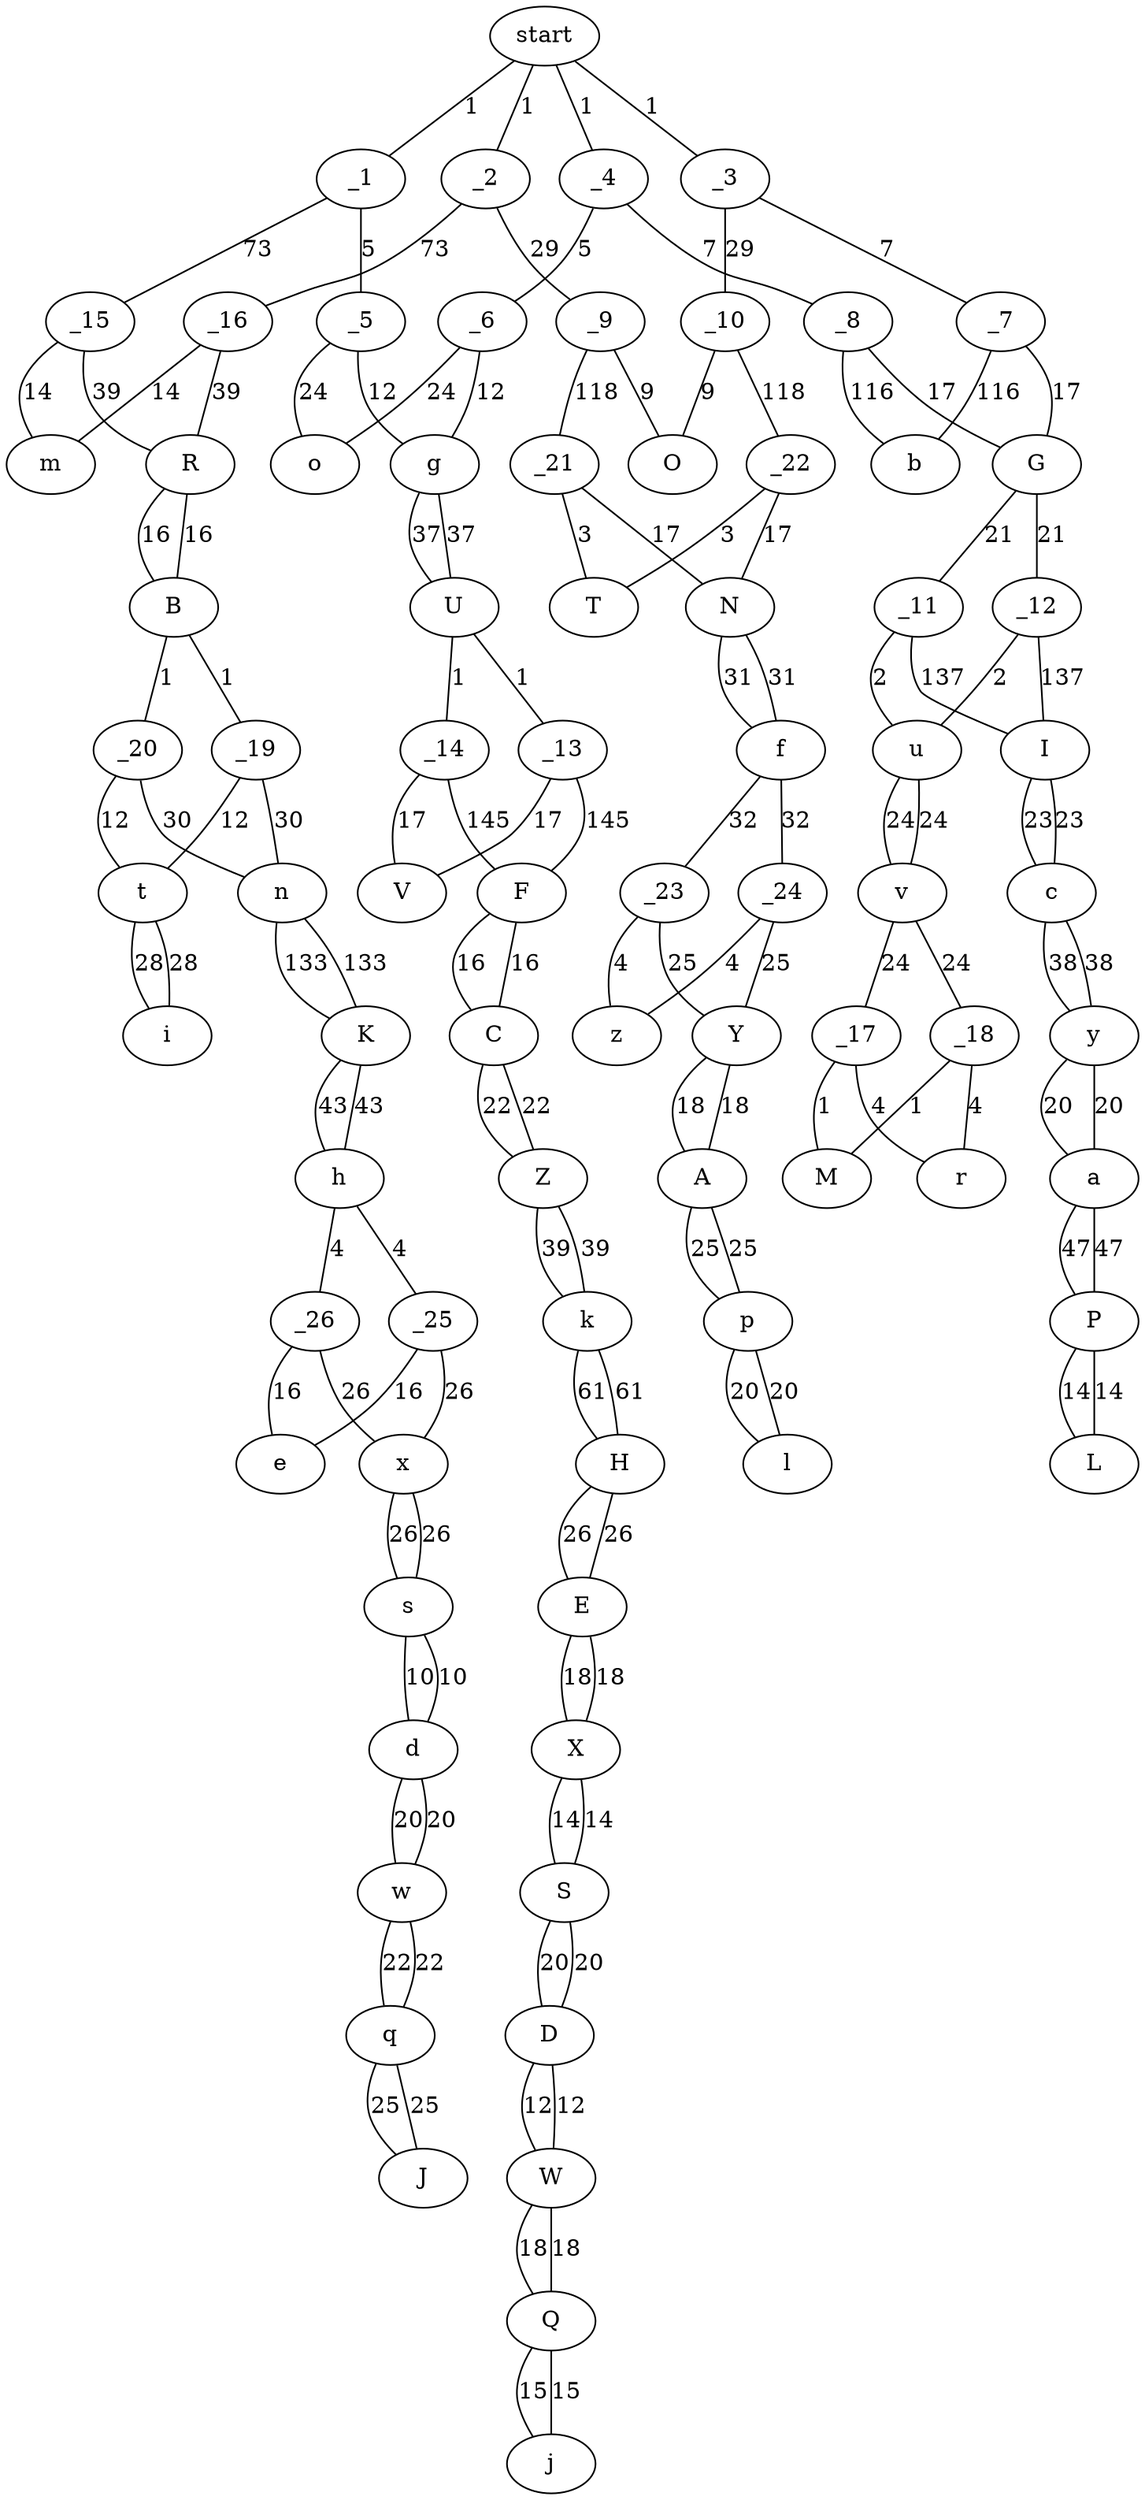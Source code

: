 graph {
    start -- _1[label="1"];
    start -- _2[label="1"];
    start -- _3[label="1"];
    start -- _4[label="1"];
    _1 -- _5[label="5"];
    _1 -- _15[label="73"];
    _2 -- _9[label="29"];
    _2 -- _16[label="73"];
    _3 -- _7[label="7"];
    _3 -- _10[label="29"];
    _4 -- _6[label="5"];
    _4 -- _8[label="7"];
    _5 -- g[label="12"];
    _5 -- o[label="24"];
    _6 -- g[label="12"];
    _6 -- o[label="24"];
    _7 -- G[label="17"];
    _7 -- b[label="116"];
    _8 -- G[label="17"];
    _8 -- b[label="116"];
    g -- U[label="37"];
    g -- U[label="37"];
    G -- _11[label="21"];
    G -- _12[label="21"];
    _9 -- O[label="9"];
    _9 -- _21[label="118"];
    _10 -- O[label="9"];
    _10 -- _22[label="118"];
    _11 -- u[label="2"];
    _11 -- I[label="137"];
    _12 -- u[label="2"];
    _12 -- I[label="137"];
    u -- v[label="24"];
    u -- v[label="24"];
    U -- _13[label="1"];
    U -- _14[label="1"];
    _13 -- V[label="17"];
    _13 -- F[label="145"];
    _14 -- V[label="17"];
    _14 -- F[label="145"];
    v -- _17[label="24"];
    v -- _18[label="24"];
    _15 -- m[label="14"];
    _15 -- R[label="39"];
    _16 -- m[label="14"];
    _16 -- R[label="39"];
    _17 -- M[label="1"];
    _17 -- r[label="4"];
    _18 -- M[label="1"];
    _18 -- r[label="4"];
    R -- B[label="16"];
    R -- B[label="16"];
    B -- _19[label="1"];
    B -- _20[label="1"];
    _19 -- t[label="12"];
    _19 -- n[label="30"];
    _20 -- t[label="12"];
    _20 -- n[label="30"];
    t -- i[label="28"];
    t -- i[label="28"];
    _21 -- T[label="3"];
    _21 -- N[label="17"];
    _22 -- T[label="3"];
    _22 -- N[label="17"];
    n -- K[label="133"];
    n -- K[label="133"];
    N -- f[label="31"];
    N -- f[label="31"];
    I -- c[label="23"];
    I -- c[label="23"];
    f -- _23[label="32"];
    f -- _24[label="32"];
    F -- C[label="16"];
    F -- C[label="16"];
    c -- y[label="38"];
    c -- y[label="38"];
    C -- Z[label="22"];
    C -- Z[label="22"];
    _23 -- z[label="4"];
    _23 -- Y[label="25"];
    _24 -- z[label="4"];
    _24 -- Y[label="25"];
    Z -- k[label="39"];
    Z -- k[label="39"];
    y -- a[label="20"];
    y -- a[label="20"];
    Y -- A[label="18"];
    Y -- A[label="18"];
    a -- P[label="47"];
    a -- P[label="47"];
    A -- p[label="25"];
    A -- p[label="25"];
    k -- H[label="61"];
    k -- H[label="61"];
    K -- h[label="43"];
    K -- h[label="43"];
    p -- l[label="20"];
    p -- l[label="20"];
    P -- L[label="14"];
    P -- L[label="14"];
    h -- _25[label="4"];
    h -- _26[label="4"];
    H -- E[label="26"];
    H -- E[label="26"];
    _25 -- e[label="16"];
    _25 -- x[label="26"];
    _26 -- e[label="16"];
    _26 -- x[label="26"];
    E -- X[label="18"];
    E -- X[label="18"];
    x -- s[label="26"];
    x -- s[label="26"];
    X -- S[label="14"];
    X -- S[label="14"];
    s -- d[label="10"];
    s -- d[label="10"];
    S -- D[label="20"];
    S -- D[label="20"];
    d -- w[label="20"];
    d -- w[label="20"];
    D -- W[label="12"];
    D -- W[label="12"];
    w -- q[label="22"];
    w -- q[label="22"];
    W -- Q[label="18"];
    W -- Q[label="18"];
    q -- J[label="25"];
    q -- J[label="25"];
    Q -- j[label="15"];
    Q -- j[label="15"];
}
